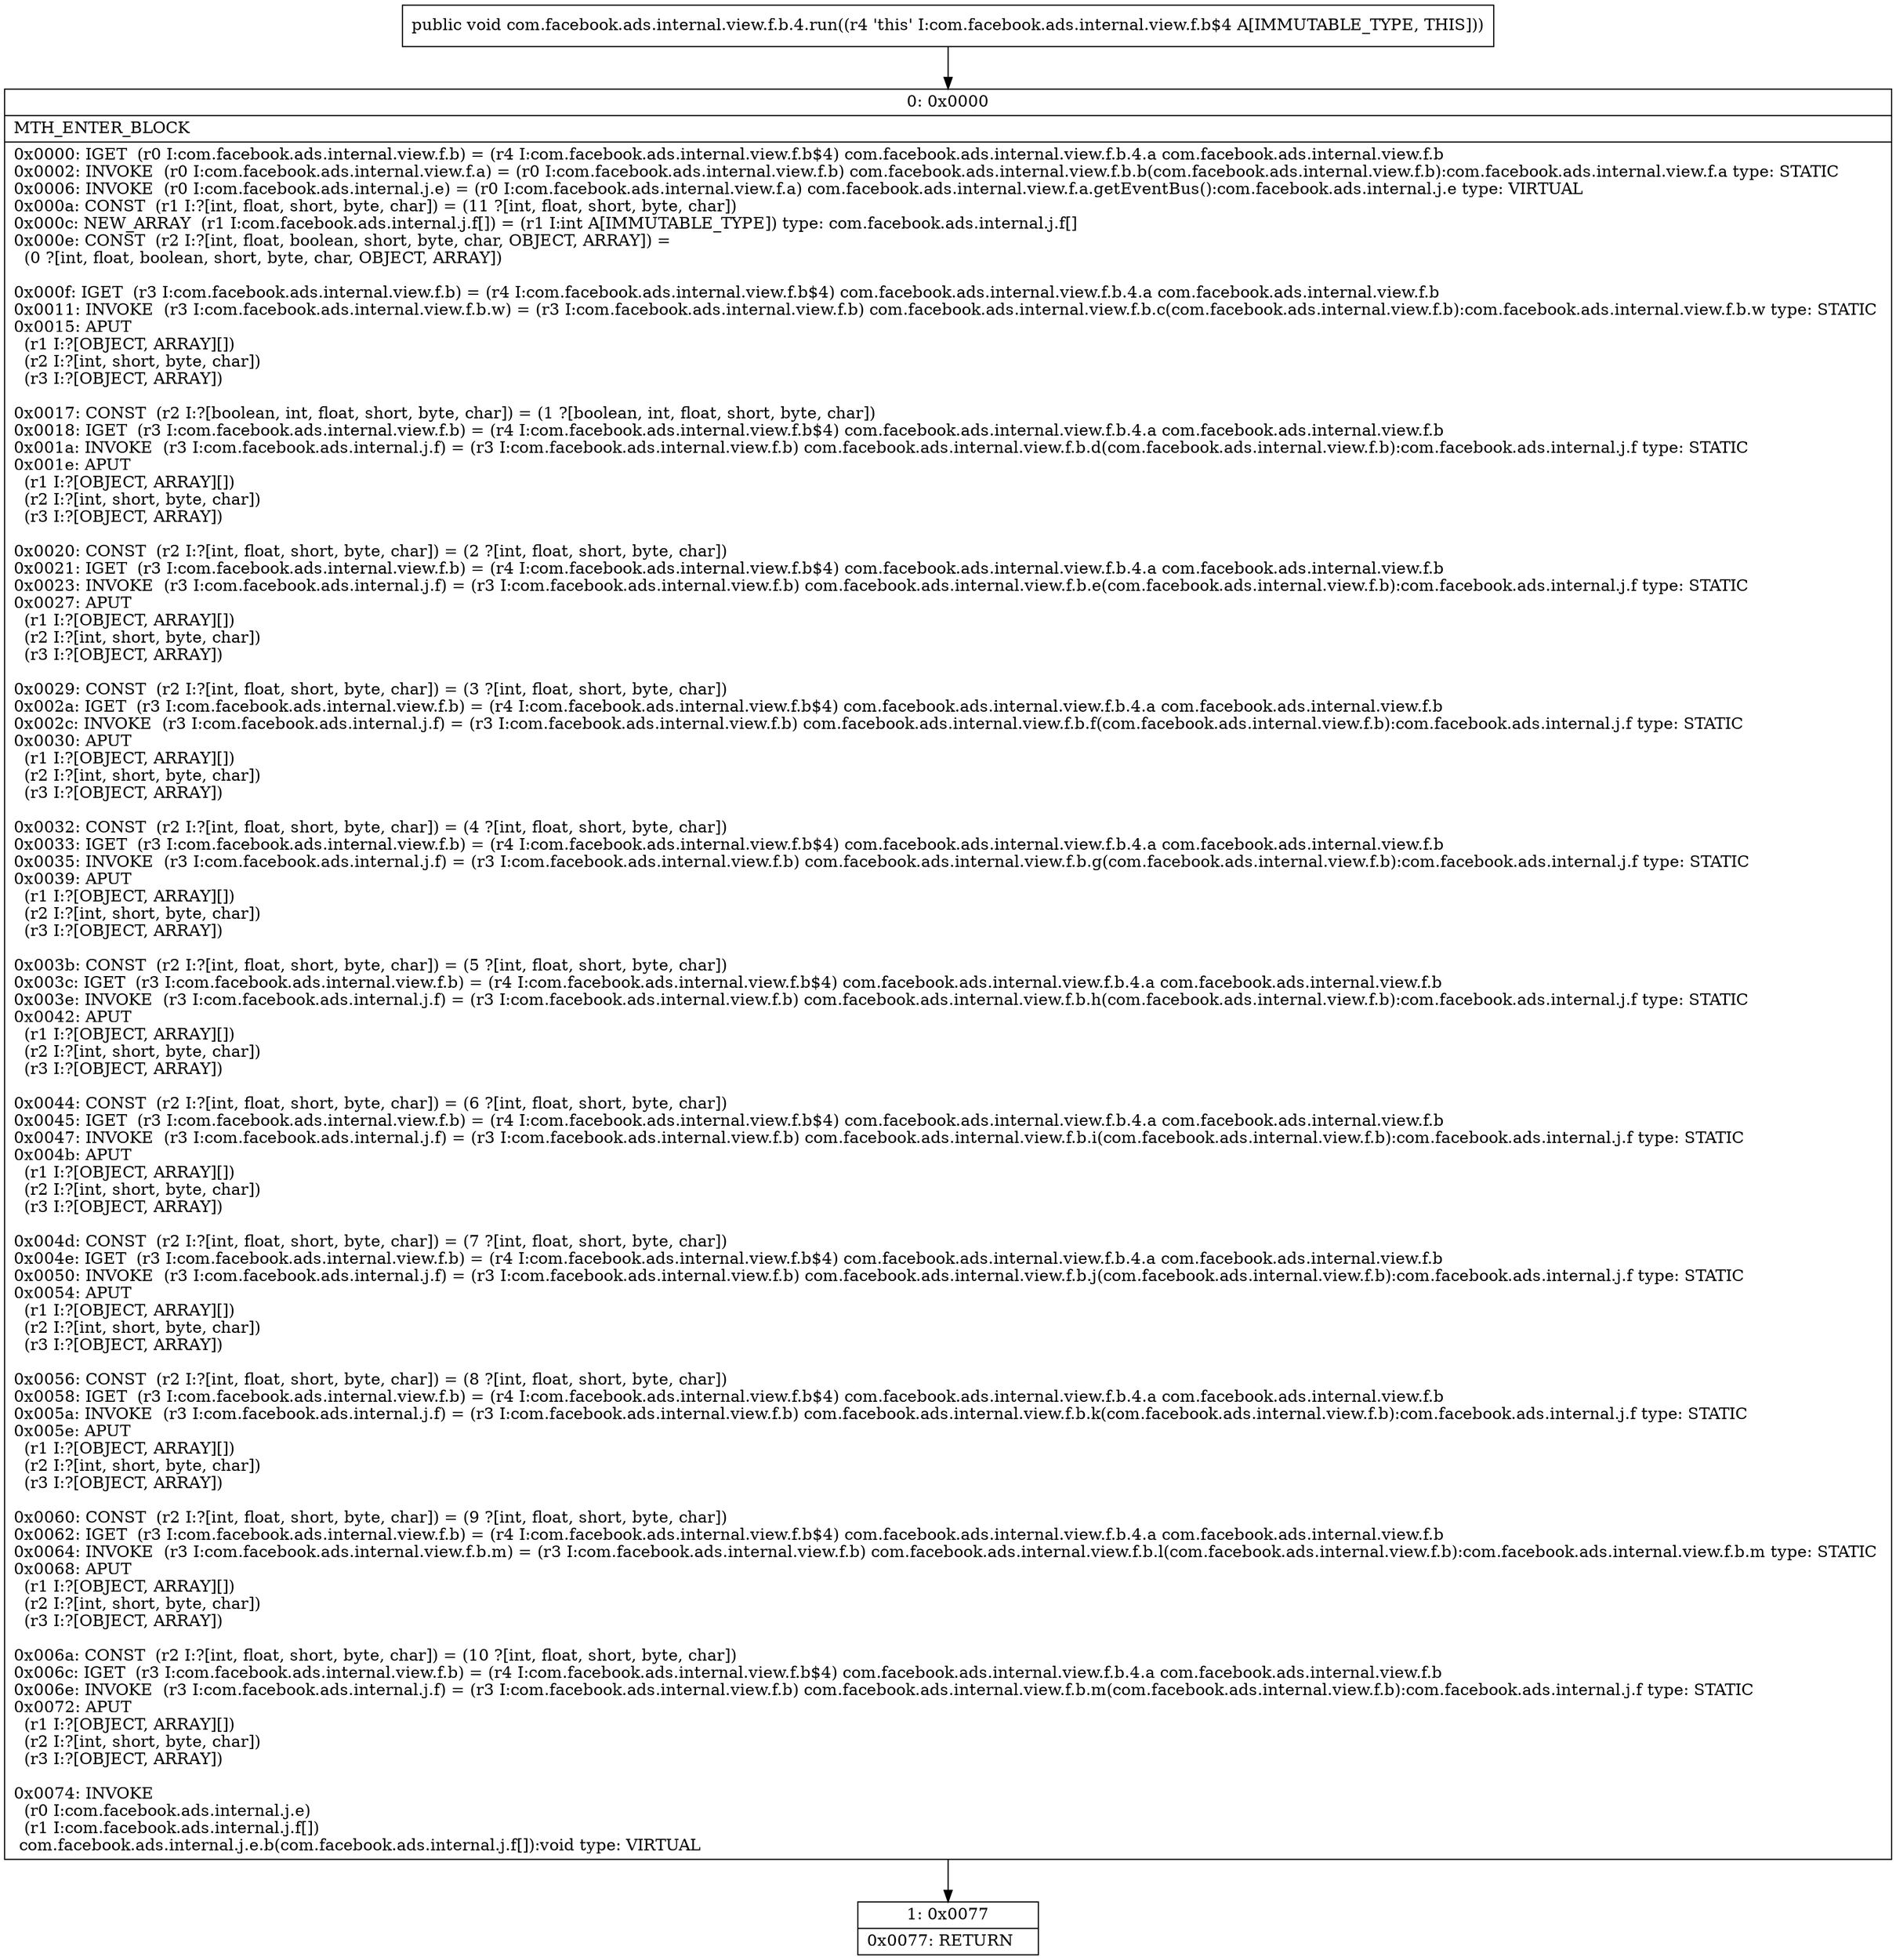 digraph "CFG forcom.facebook.ads.internal.view.f.b.4.run()V" {
Node_0 [shape=record,label="{0\:\ 0x0000|MTH_ENTER_BLOCK\l|0x0000: IGET  (r0 I:com.facebook.ads.internal.view.f.b) = (r4 I:com.facebook.ads.internal.view.f.b$4) com.facebook.ads.internal.view.f.b.4.a com.facebook.ads.internal.view.f.b \l0x0002: INVOKE  (r0 I:com.facebook.ads.internal.view.f.a) = (r0 I:com.facebook.ads.internal.view.f.b) com.facebook.ads.internal.view.f.b.b(com.facebook.ads.internal.view.f.b):com.facebook.ads.internal.view.f.a type: STATIC \l0x0006: INVOKE  (r0 I:com.facebook.ads.internal.j.e) = (r0 I:com.facebook.ads.internal.view.f.a) com.facebook.ads.internal.view.f.a.getEventBus():com.facebook.ads.internal.j.e type: VIRTUAL \l0x000a: CONST  (r1 I:?[int, float, short, byte, char]) = (11 ?[int, float, short, byte, char]) \l0x000c: NEW_ARRAY  (r1 I:com.facebook.ads.internal.j.f[]) = (r1 I:int A[IMMUTABLE_TYPE]) type: com.facebook.ads.internal.j.f[] \l0x000e: CONST  (r2 I:?[int, float, boolean, short, byte, char, OBJECT, ARRAY]) = \l  (0 ?[int, float, boolean, short, byte, char, OBJECT, ARRAY])\l \l0x000f: IGET  (r3 I:com.facebook.ads.internal.view.f.b) = (r4 I:com.facebook.ads.internal.view.f.b$4) com.facebook.ads.internal.view.f.b.4.a com.facebook.ads.internal.view.f.b \l0x0011: INVOKE  (r3 I:com.facebook.ads.internal.view.f.b.w) = (r3 I:com.facebook.ads.internal.view.f.b) com.facebook.ads.internal.view.f.b.c(com.facebook.ads.internal.view.f.b):com.facebook.ads.internal.view.f.b.w type: STATIC \l0x0015: APUT  \l  (r1 I:?[OBJECT, ARRAY][])\l  (r2 I:?[int, short, byte, char])\l  (r3 I:?[OBJECT, ARRAY])\l \l0x0017: CONST  (r2 I:?[boolean, int, float, short, byte, char]) = (1 ?[boolean, int, float, short, byte, char]) \l0x0018: IGET  (r3 I:com.facebook.ads.internal.view.f.b) = (r4 I:com.facebook.ads.internal.view.f.b$4) com.facebook.ads.internal.view.f.b.4.a com.facebook.ads.internal.view.f.b \l0x001a: INVOKE  (r3 I:com.facebook.ads.internal.j.f) = (r3 I:com.facebook.ads.internal.view.f.b) com.facebook.ads.internal.view.f.b.d(com.facebook.ads.internal.view.f.b):com.facebook.ads.internal.j.f type: STATIC \l0x001e: APUT  \l  (r1 I:?[OBJECT, ARRAY][])\l  (r2 I:?[int, short, byte, char])\l  (r3 I:?[OBJECT, ARRAY])\l \l0x0020: CONST  (r2 I:?[int, float, short, byte, char]) = (2 ?[int, float, short, byte, char]) \l0x0021: IGET  (r3 I:com.facebook.ads.internal.view.f.b) = (r4 I:com.facebook.ads.internal.view.f.b$4) com.facebook.ads.internal.view.f.b.4.a com.facebook.ads.internal.view.f.b \l0x0023: INVOKE  (r3 I:com.facebook.ads.internal.j.f) = (r3 I:com.facebook.ads.internal.view.f.b) com.facebook.ads.internal.view.f.b.e(com.facebook.ads.internal.view.f.b):com.facebook.ads.internal.j.f type: STATIC \l0x0027: APUT  \l  (r1 I:?[OBJECT, ARRAY][])\l  (r2 I:?[int, short, byte, char])\l  (r3 I:?[OBJECT, ARRAY])\l \l0x0029: CONST  (r2 I:?[int, float, short, byte, char]) = (3 ?[int, float, short, byte, char]) \l0x002a: IGET  (r3 I:com.facebook.ads.internal.view.f.b) = (r4 I:com.facebook.ads.internal.view.f.b$4) com.facebook.ads.internal.view.f.b.4.a com.facebook.ads.internal.view.f.b \l0x002c: INVOKE  (r3 I:com.facebook.ads.internal.j.f) = (r3 I:com.facebook.ads.internal.view.f.b) com.facebook.ads.internal.view.f.b.f(com.facebook.ads.internal.view.f.b):com.facebook.ads.internal.j.f type: STATIC \l0x0030: APUT  \l  (r1 I:?[OBJECT, ARRAY][])\l  (r2 I:?[int, short, byte, char])\l  (r3 I:?[OBJECT, ARRAY])\l \l0x0032: CONST  (r2 I:?[int, float, short, byte, char]) = (4 ?[int, float, short, byte, char]) \l0x0033: IGET  (r3 I:com.facebook.ads.internal.view.f.b) = (r4 I:com.facebook.ads.internal.view.f.b$4) com.facebook.ads.internal.view.f.b.4.a com.facebook.ads.internal.view.f.b \l0x0035: INVOKE  (r3 I:com.facebook.ads.internal.j.f) = (r3 I:com.facebook.ads.internal.view.f.b) com.facebook.ads.internal.view.f.b.g(com.facebook.ads.internal.view.f.b):com.facebook.ads.internal.j.f type: STATIC \l0x0039: APUT  \l  (r1 I:?[OBJECT, ARRAY][])\l  (r2 I:?[int, short, byte, char])\l  (r3 I:?[OBJECT, ARRAY])\l \l0x003b: CONST  (r2 I:?[int, float, short, byte, char]) = (5 ?[int, float, short, byte, char]) \l0x003c: IGET  (r3 I:com.facebook.ads.internal.view.f.b) = (r4 I:com.facebook.ads.internal.view.f.b$4) com.facebook.ads.internal.view.f.b.4.a com.facebook.ads.internal.view.f.b \l0x003e: INVOKE  (r3 I:com.facebook.ads.internal.j.f) = (r3 I:com.facebook.ads.internal.view.f.b) com.facebook.ads.internal.view.f.b.h(com.facebook.ads.internal.view.f.b):com.facebook.ads.internal.j.f type: STATIC \l0x0042: APUT  \l  (r1 I:?[OBJECT, ARRAY][])\l  (r2 I:?[int, short, byte, char])\l  (r3 I:?[OBJECT, ARRAY])\l \l0x0044: CONST  (r2 I:?[int, float, short, byte, char]) = (6 ?[int, float, short, byte, char]) \l0x0045: IGET  (r3 I:com.facebook.ads.internal.view.f.b) = (r4 I:com.facebook.ads.internal.view.f.b$4) com.facebook.ads.internal.view.f.b.4.a com.facebook.ads.internal.view.f.b \l0x0047: INVOKE  (r3 I:com.facebook.ads.internal.j.f) = (r3 I:com.facebook.ads.internal.view.f.b) com.facebook.ads.internal.view.f.b.i(com.facebook.ads.internal.view.f.b):com.facebook.ads.internal.j.f type: STATIC \l0x004b: APUT  \l  (r1 I:?[OBJECT, ARRAY][])\l  (r2 I:?[int, short, byte, char])\l  (r3 I:?[OBJECT, ARRAY])\l \l0x004d: CONST  (r2 I:?[int, float, short, byte, char]) = (7 ?[int, float, short, byte, char]) \l0x004e: IGET  (r3 I:com.facebook.ads.internal.view.f.b) = (r4 I:com.facebook.ads.internal.view.f.b$4) com.facebook.ads.internal.view.f.b.4.a com.facebook.ads.internal.view.f.b \l0x0050: INVOKE  (r3 I:com.facebook.ads.internal.j.f) = (r3 I:com.facebook.ads.internal.view.f.b) com.facebook.ads.internal.view.f.b.j(com.facebook.ads.internal.view.f.b):com.facebook.ads.internal.j.f type: STATIC \l0x0054: APUT  \l  (r1 I:?[OBJECT, ARRAY][])\l  (r2 I:?[int, short, byte, char])\l  (r3 I:?[OBJECT, ARRAY])\l \l0x0056: CONST  (r2 I:?[int, float, short, byte, char]) = (8 ?[int, float, short, byte, char]) \l0x0058: IGET  (r3 I:com.facebook.ads.internal.view.f.b) = (r4 I:com.facebook.ads.internal.view.f.b$4) com.facebook.ads.internal.view.f.b.4.a com.facebook.ads.internal.view.f.b \l0x005a: INVOKE  (r3 I:com.facebook.ads.internal.j.f) = (r3 I:com.facebook.ads.internal.view.f.b) com.facebook.ads.internal.view.f.b.k(com.facebook.ads.internal.view.f.b):com.facebook.ads.internal.j.f type: STATIC \l0x005e: APUT  \l  (r1 I:?[OBJECT, ARRAY][])\l  (r2 I:?[int, short, byte, char])\l  (r3 I:?[OBJECT, ARRAY])\l \l0x0060: CONST  (r2 I:?[int, float, short, byte, char]) = (9 ?[int, float, short, byte, char]) \l0x0062: IGET  (r3 I:com.facebook.ads.internal.view.f.b) = (r4 I:com.facebook.ads.internal.view.f.b$4) com.facebook.ads.internal.view.f.b.4.a com.facebook.ads.internal.view.f.b \l0x0064: INVOKE  (r3 I:com.facebook.ads.internal.view.f.b.m) = (r3 I:com.facebook.ads.internal.view.f.b) com.facebook.ads.internal.view.f.b.l(com.facebook.ads.internal.view.f.b):com.facebook.ads.internal.view.f.b.m type: STATIC \l0x0068: APUT  \l  (r1 I:?[OBJECT, ARRAY][])\l  (r2 I:?[int, short, byte, char])\l  (r3 I:?[OBJECT, ARRAY])\l \l0x006a: CONST  (r2 I:?[int, float, short, byte, char]) = (10 ?[int, float, short, byte, char]) \l0x006c: IGET  (r3 I:com.facebook.ads.internal.view.f.b) = (r4 I:com.facebook.ads.internal.view.f.b$4) com.facebook.ads.internal.view.f.b.4.a com.facebook.ads.internal.view.f.b \l0x006e: INVOKE  (r3 I:com.facebook.ads.internal.j.f) = (r3 I:com.facebook.ads.internal.view.f.b) com.facebook.ads.internal.view.f.b.m(com.facebook.ads.internal.view.f.b):com.facebook.ads.internal.j.f type: STATIC \l0x0072: APUT  \l  (r1 I:?[OBJECT, ARRAY][])\l  (r2 I:?[int, short, byte, char])\l  (r3 I:?[OBJECT, ARRAY])\l \l0x0074: INVOKE  \l  (r0 I:com.facebook.ads.internal.j.e)\l  (r1 I:com.facebook.ads.internal.j.f[])\l com.facebook.ads.internal.j.e.b(com.facebook.ads.internal.j.f[]):void type: VIRTUAL \l}"];
Node_1 [shape=record,label="{1\:\ 0x0077|0x0077: RETURN   \l}"];
MethodNode[shape=record,label="{public void com.facebook.ads.internal.view.f.b.4.run((r4 'this' I:com.facebook.ads.internal.view.f.b$4 A[IMMUTABLE_TYPE, THIS])) }"];
MethodNode -> Node_0;
Node_0 -> Node_1;
}

